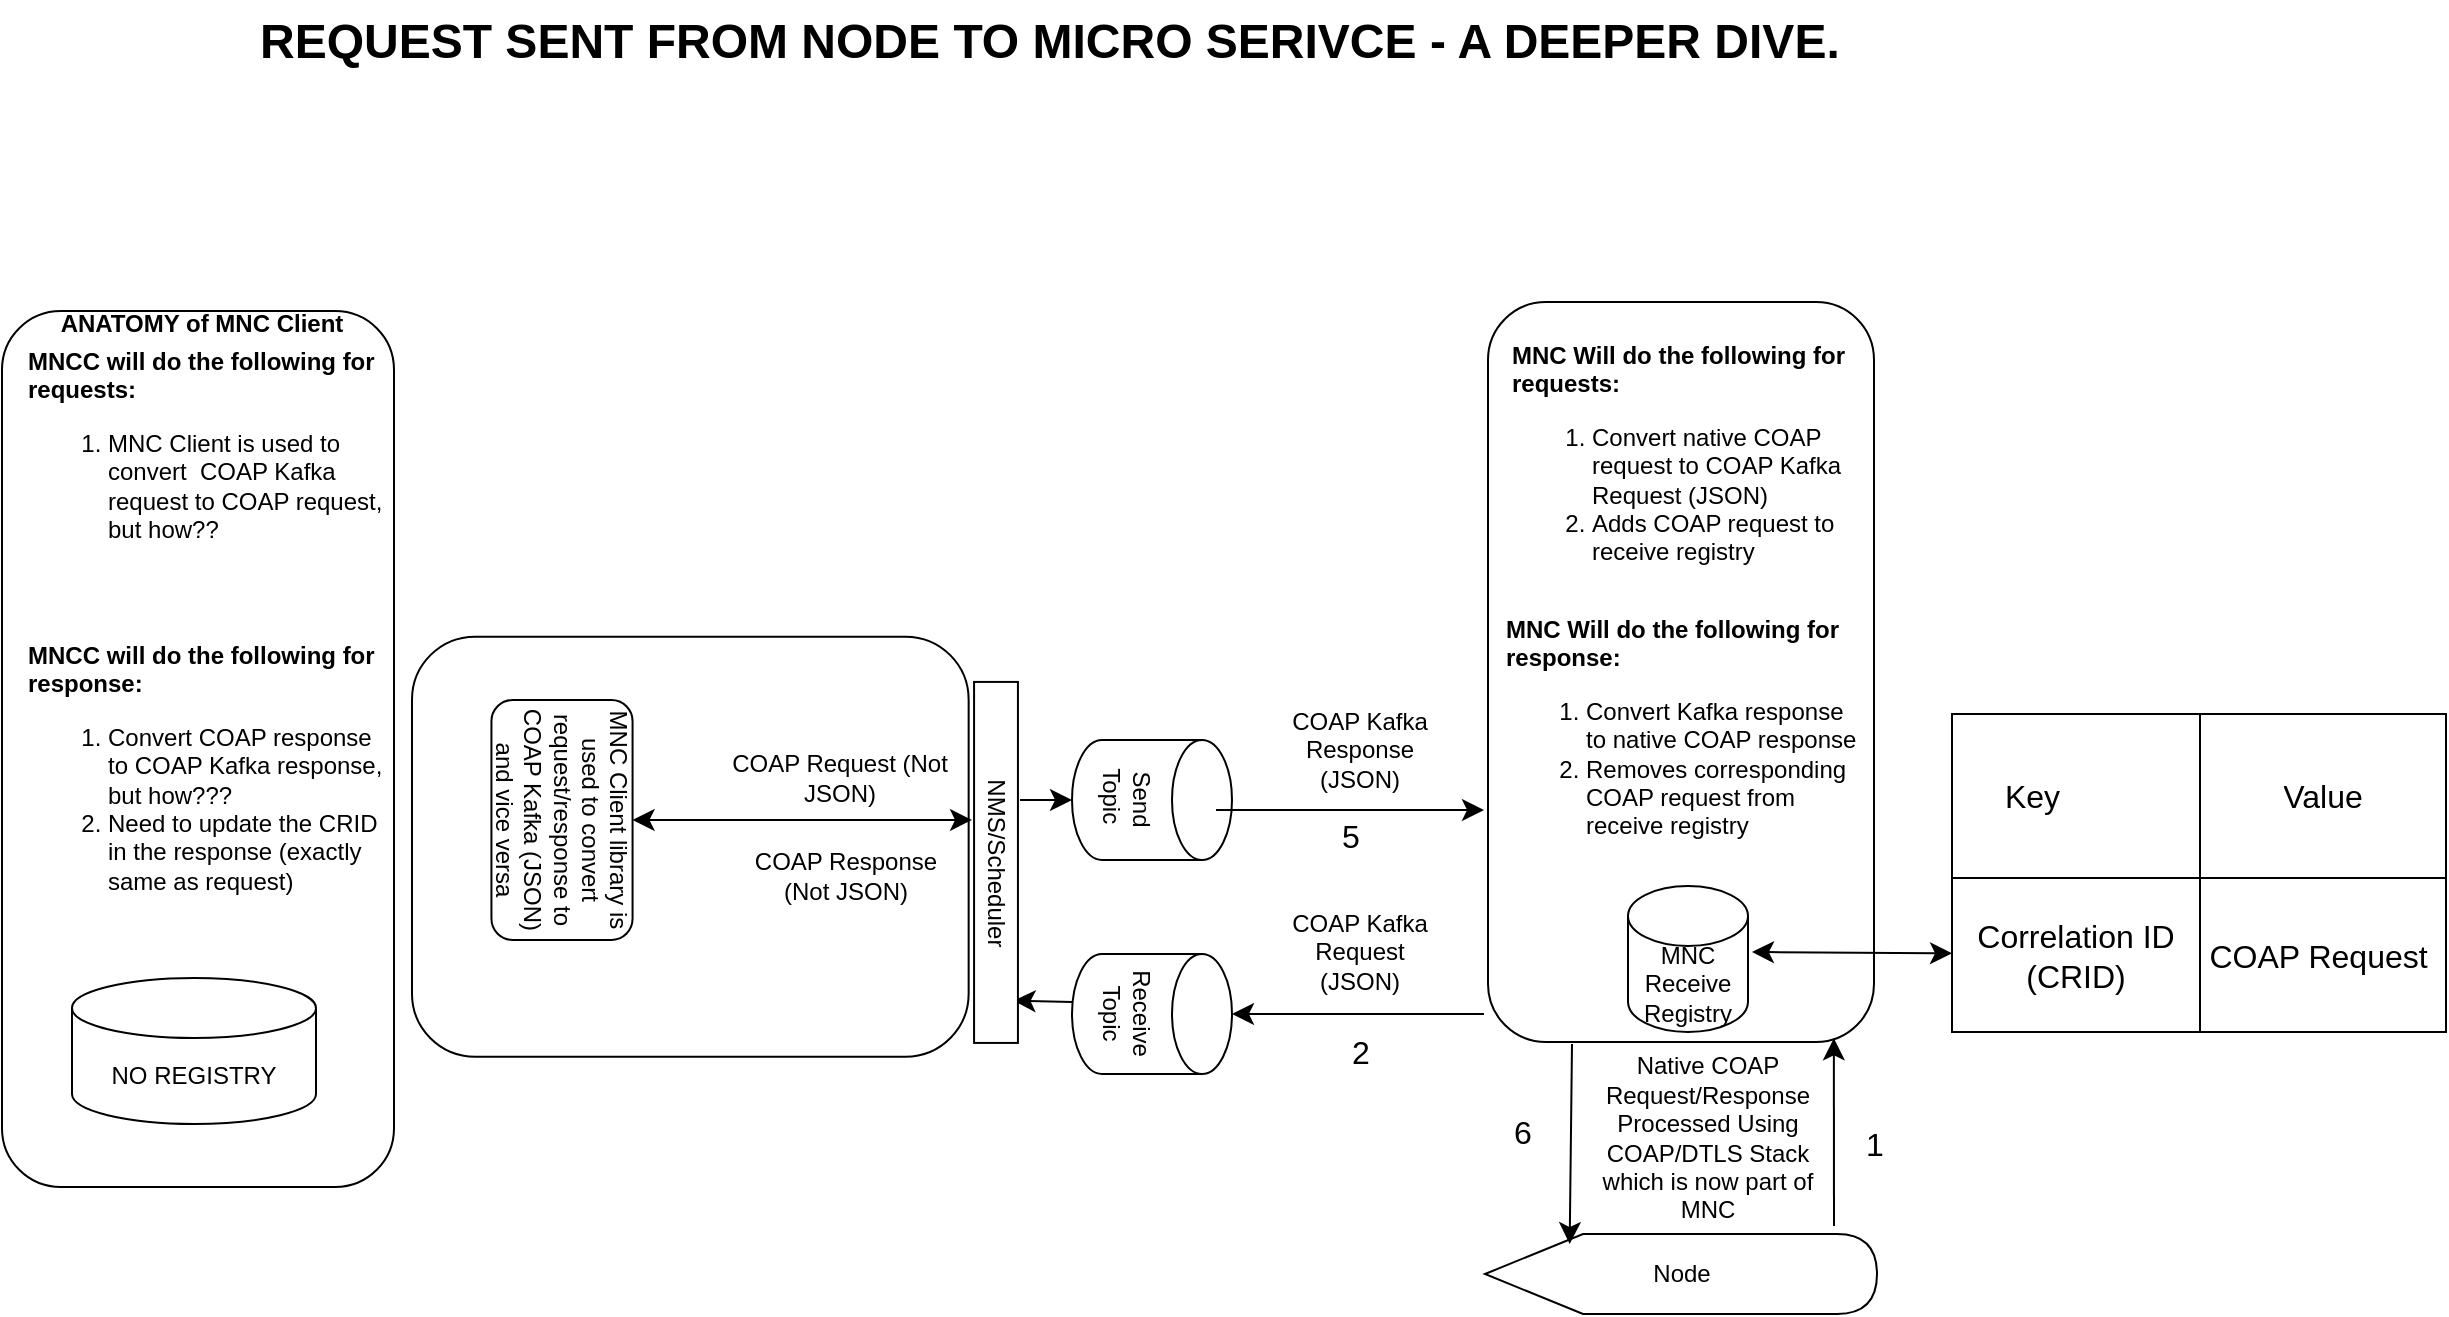 <mxfile version="27.1.6">
  <diagram name="Page-1" id="rOzXXXHk_BylpBzUH5-h">
    <mxGraphModel dx="1681" dy="987" grid="0" gridSize="10" guides="1" tooltips="1" connect="1" arrows="1" fold="1" page="0" pageScale="1" pageWidth="850" pageHeight="1100" math="0" shadow="0">
      <root>
        <mxCell id="0" />
        <mxCell id="1" parent="0" />
        <mxCell id="RWkT_HldE0pe_v-NqP8z-1" value="Node" style="shape=display;whiteSpace=wrap;html=1;" parent="1" vertex="1">
          <mxGeometry x="411.5" y="350" width="196" height="40" as="geometry" />
        </mxCell>
        <mxCell id="RWkT_HldE0pe_v-NqP8z-2" value="" style="rounded=1;whiteSpace=wrap;html=1;" parent="1" vertex="1">
          <mxGeometry x="413" y="-116" width="193" height="370" as="geometry" />
        </mxCell>
        <mxCell id="RWkT_HldE0pe_v-NqP8z-20" value="Send Topic&amp;nbsp;" style="shape=cylinder3;whiteSpace=wrap;html=1;boundedLbl=1;backgroundOutline=1;size=15;rotation=90;" parent="1" vertex="1">
          <mxGeometry x="215" y="93" width="60" height="80" as="geometry" />
        </mxCell>
        <mxCell id="RWkT_HldE0pe_v-NqP8z-21" value="Receive Topic" style="shape=cylinder3;whiteSpace=wrap;html=1;boundedLbl=1;backgroundOutline=1;size=15;rotation=90;" parent="1" vertex="1">
          <mxGeometry x="215" y="200" width="60" height="80" as="geometry" />
        </mxCell>
        <mxCell id="RWkT_HldE0pe_v-NqP8z-22" value="" style="endArrow=classic;html=1;rounded=0;fontSize=12;startSize=8;endSize=8;curved=1;entryX=0.5;entryY=1;entryDx=0;entryDy=0;entryPerimeter=0;" parent="1" target="RWkT_HldE0pe_v-NqP8z-20" edge="1">
          <mxGeometry width="50" height="50" relative="1" as="geometry">
            <mxPoint x="179" y="133" as="sourcePoint" />
            <mxPoint x="157" y="147" as="targetPoint" />
          </mxGeometry>
        </mxCell>
        <mxCell id="RWkT_HldE0pe_v-NqP8z-23" value="" style="endArrow=classic;html=1;rounded=0;fontSize=12;startSize=8;endSize=8;curved=1;" parent="1" edge="1">
          <mxGeometry width="50" height="50" relative="1" as="geometry">
            <mxPoint x="277" y="138" as="sourcePoint" />
            <mxPoint x="411" y="138" as="targetPoint" />
          </mxGeometry>
        </mxCell>
        <mxCell id="RWkT_HldE0pe_v-NqP8z-24" value="" style="endArrow=classic;html=1;rounded=0;fontSize=12;startSize=8;endSize=8;curved=1;" parent="1" target="RWkT_HldE0pe_v-NqP8z-21" edge="1">
          <mxGeometry width="50" height="50" relative="1" as="geometry">
            <mxPoint x="411" y="240" as="sourcePoint" />
            <mxPoint x="445" y="209.5" as="targetPoint" />
          </mxGeometry>
        </mxCell>
        <mxCell id="RWkT_HldE0pe_v-NqP8z-25" value="" style="endArrow=classic;html=1;rounded=0;fontSize=12;startSize=8;endSize=8;curved=1;entryX=0.216;entryY=0.125;entryDx=0;entryDy=0;entryPerimeter=0;" parent="1" target="RWkT_HldE0pe_v-NqP8z-1" edge="1">
          <mxGeometry width="50" height="50" relative="1" as="geometry">
            <mxPoint x="455" y="255" as="sourcePoint" />
            <mxPoint x="453" y="331" as="targetPoint" />
          </mxGeometry>
        </mxCell>
        <mxCell id="RWkT_HldE0pe_v-NqP8z-28" value="" style="endArrow=classic;html=1;rounded=0;fontSize=12;startSize=8;endSize=8;curved=1;entryX=0.896;entryY=0.995;entryDx=0;entryDy=0;entryPerimeter=0;" parent="1" target="RWkT_HldE0pe_v-NqP8z-2" edge="1">
          <mxGeometry width="50" height="50" relative="1" as="geometry">
            <mxPoint x="586" y="346" as="sourcePoint" />
            <mxPoint x="591" y="255" as="targetPoint" />
          </mxGeometry>
        </mxCell>
        <mxCell id="RWkT_HldE0pe_v-NqP8z-30" value="Native COAP Request/Response Processed Using COAP/DTLS Stack which is now part of MNC" style="text;html=1;align=center;verticalAlign=middle;whiteSpace=wrap;rounded=0;" parent="1" vertex="1">
          <mxGeometry x="460" y="287" width="126" height="30" as="geometry" />
        </mxCell>
        <mxCell id="RWkT_HldE0pe_v-NqP8z-32" value="COAP Kafka Response (JSON)" style="text;html=1;align=center;verticalAlign=middle;whiteSpace=wrap;rounded=0;" parent="1" vertex="1">
          <mxGeometry x="309" y="87" width="80" height="41" as="geometry" />
        </mxCell>
        <mxCell id="RWkT_HldE0pe_v-NqP8z-33" value="COAP Kafka Request (JSON)" style="text;html=1;align=center;verticalAlign=middle;whiteSpace=wrap;rounded=0;rotation=0;" parent="1" vertex="1">
          <mxGeometry x="308" y="180" width="82" height="57" as="geometry" />
        </mxCell>
        <mxCell id="RWkT_HldE0pe_v-NqP8z-34" value="" style="endArrow=classic;html=1;rounded=0;fontSize=12;startSize=8;endSize=8;curved=1;entryX=0.883;entryY=0.099;entryDx=0;entryDy=0;entryPerimeter=0;" parent="1" target="RWkT_HldE0pe_v-NqP8z-63" edge="1">
          <mxGeometry width="50" height="50" relative="1" as="geometry">
            <mxPoint x="205" y="234" as="sourcePoint" />
            <mxPoint x="292" y="237" as="targetPoint" />
          </mxGeometry>
        </mxCell>
        <mxCell id="RWkT_HldE0pe_v-NqP8z-35" value="&lt;div&gt;&lt;b&gt;MNC Will do the following for requests:&lt;/b&gt;&lt;/div&gt;&lt;ol&gt;&lt;li&gt;Convert native COAP&amp;nbsp; request to COAP Kafka Request (JSON)&lt;/li&gt;&lt;li&gt;Adds COAP request to receive registry&lt;/li&gt;&lt;/ol&gt;" style="text;html=1;whiteSpace=wrap;overflow=hidden;rounded=0;" parent="1" vertex="1">
          <mxGeometry x="423" y="-103" width="180" height="137" as="geometry" />
        </mxCell>
        <mxCell id="RWkT_HldE0pe_v-NqP8z-36" value="MNC Receive Registry" style="shape=cylinder3;whiteSpace=wrap;html=1;boundedLbl=1;backgroundOutline=1;size=15;" parent="1" vertex="1">
          <mxGeometry x="483" y="176" width="60" height="73" as="geometry" />
        </mxCell>
        <mxCell id="RWkT_HldE0pe_v-NqP8z-37" value="" style="shape=table;startSize=0;container=1;collapsible=0;childLayout=tableLayout;fontSize=16;" parent="1" vertex="1">
          <mxGeometry x="645" y="90" width="247" height="159" as="geometry" />
        </mxCell>
        <mxCell id="RWkT_HldE0pe_v-NqP8z-38" value="" style="shape=tableRow;horizontal=0;startSize=0;swimlaneHead=0;swimlaneBody=0;strokeColor=inherit;top=0;left=0;bottom=0;right=0;collapsible=0;dropTarget=0;fillColor=none;points=[[0,0.5],[1,0.5]];portConstraint=eastwest;fontSize=16;" parent="RWkT_HldE0pe_v-NqP8z-37" vertex="1">
          <mxGeometry width="247" height="82" as="geometry" />
        </mxCell>
        <mxCell id="RWkT_HldE0pe_v-NqP8z-39" value="Key&lt;span style=&quot;white-space: pre;&quot;&gt;&#x9;&lt;span style=&quot;white-space: pre;&quot;&gt;&#x9;&lt;/span&gt;&lt;/span&gt;" style="shape=partialRectangle;html=1;whiteSpace=wrap;connectable=0;strokeColor=inherit;overflow=hidden;fillColor=none;top=0;left=0;bottom=0;right=0;pointerEvents=1;fontSize=16;" parent="RWkT_HldE0pe_v-NqP8z-38" vertex="1">
          <mxGeometry width="124" height="82" as="geometry">
            <mxRectangle width="124" height="82" as="alternateBounds" />
          </mxGeometry>
        </mxCell>
        <mxCell id="RWkT_HldE0pe_v-NqP8z-40" value="Value" style="shape=partialRectangle;html=1;whiteSpace=wrap;connectable=0;strokeColor=inherit;overflow=hidden;fillColor=none;top=0;left=0;bottom=0;right=0;pointerEvents=1;fontSize=16;" parent="RWkT_HldE0pe_v-NqP8z-38" vertex="1">
          <mxGeometry x="124" width="123" height="82" as="geometry">
            <mxRectangle width="123" height="82" as="alternateBounds" />
          </mxGeometry>
        </mxCell>
        <mxCell id="RWkT_HldE0pe_v-NqP8z-41" value="" style="shape=tableRow;horizontal=0;startSize=0;swimlaneHead=0;swimlaneBody=0;strokeColor=inherit;top=0;left=0;bottom=0;right=0;collapsible=0;dropTarget=0;fillColor=none;points=[[0,0.5],[1,0.5]];portConstraint=eastwest;fontSize=16;" parent="RWkT_HldE0pe_v-NqP8z-37" vertex="1">
          <mxGeometry y="82" width="247" height="77" as="geometry" />
        </mxCell>
        <mxCell id="RWkT_HldE0pe_v-NqP8z-42" value="Correlation ID (CRID)" style="shape=partialRectangle;html=1;whiteSpace=wrap;connectable=0;strokeColor=inherit;overflow=hidden;fillColor=none;top=0;left=0;bottom=0;right=0;pointerEvents=1;fontSize=16;" parent="RWkT_HldE0pe_v-NqP8z-41" vertex="1">
          <mxGeometry width="124" height="77" as="geometry">
            <mxRectangle width="124" height="77" as="alternateBounds" />
          </mxGeometry>
        </mxCell>
        <mxCell id="RWkT_HldE0pe_v-NqP8z-43" value="COAP Request&amp;nbsp;" style="shape=partialRectangle;html=1;whiteSpace=wrap;connectable=0;strokeColor=inherit;overflow=hidden;fillColor=none;top=0;left=0;bottom=0;right=0;pointerEvents=1;fontSize=16;" parent="RWkT_HldE0pe_v-NqP8z-41" vertex="1">
          <mxGeometry x="124" width="123" height="77" as="geometry">
            <mxRectangle width="123" height="77" as="alternateBounds" />
          </mxGeometry>
        </mxCell>
        <mxCell id="RWkT_HldE0pe_v-NqP8z-44" value="" style="endArrow=classic;startArrow=classic;html=1;rounded=0;fontSize=12;startSize=8;endSize=8;curved=1;" parent="1" target="RWkT_HldE0pe_v-NqP8z-41" edge="1">
          <mxGeometry width="50" height="50" relative="1" as="geometry">
            <mxPoint x="545" y="209" as="sourcePoint" />
            <mxPoint x="641" y="212" as="targetPoint" />
          </mxGeometry>
        </mxCell>
        <mxCell id="RWkT_HldE0pe_v-NqP8z-45" value="&lt;div&gt;&lt;b&gt;MNC Will do the following for response:&lt;/b&gt;&lt;/div&gt;&lt;ol&gt;&lt;li&gt;Convert Kafka response to native COAP response&lt;/li&gt;&lt;li&gt;Removes corresponding COAP request from receive registry&lt;/li&gt;&lt;/ol&gt;" style="text;html=1;whiteSpace=wrap;overflow=hidden;rounded=0;" parent="1" vertex="1">
          <mxGeometry x="419.5" y="34" width="180" height="137" as="geometry" />
        </mxCell>
        <mxCell id="RWkT_HldE0pe_v-NqP8z-46" value="" style="rounded=1;whiteSpace=wrap;html=1;" parent="1" vertex="1">
          <mxGeometry x="-330" y="-111.5" width="196" height="438" as="geometry" />
        </mxCell>
        <mxCell id="RWkT_HldE0pe_v-NqP8z-47" value="&lt;div align=&quot;center&quot;&gt;&lt;b&gt;ANATOMY of MNC Client&lt;/b&gt;&lt;/div&gt;" style="text;html=1;align=center;verticalAlign=middle;whiteSpace=wrap;rounded=0;" parent="1" vertex="1">
          <mxGeometry x="-319" y="-120" width="178" height="30" as="geometry" />
        </mxCell>
        <mxCell id="RWkT_HldE0pe_v-NqP8z-48" value="&lt;div&gt;&lt;b&gt;MNCC will do the following for requests:&lt;/b&gt;&lt;/div&gt;&lt;ol&gt;&lt;li&gt;MNC Client is used to convert&amp;nbsp; COAP Kafka request to COAP request, but how??&lt;/li&gt;&lt;/ol&gt;" style="text;html=1;whiteSpace=wrap;overflow=hidden;rounded=0;" parent="1" vertex="1">
          <mxGeometry x="-319" y="-100" width="180" height="116" as="geometry" />
        </mxCell>
        <mxCell id="RWkT_HldE0pe_v-NqP8z-49" value="&lt;div&gt;&lt;b&gt;MNCC will do the following for response:&lt;/b&gt;&lt;/div&gt;&lt;ol&gt;&lt;li&gt;Convert COAP response to COAP Kafka response, but how???&amp;nbsp;&lt;/li&gt;&lt;li&gt;Need to update the CRID in the response (exactly same as request)&lt;/li&gt;&lt;/ol&gt;" style="text;html=1;whiteSpace=wrap;overflow=hidden;rounded=0;" parent="1" vertex="1">
          <mxGeometry x="-319" y="47" width="180" height="137" as="geometry" />
        </mxCell>
        <mxCell id="RWkT_HldE0pe_v-NqP8z-50" value="NO REGISTRY" style="shape=cylinder3;whiteSpace=wrap;html=1;boundedLbl=1;backgroundOutline=1;size=15;" parent="1" vertex="1">
          <mxGeometry x="-295" y="222" width="122" height="73" as="geometry" />
        </mxCell>
        <mxCell id="RWkT_HldE0pe_v-NqP8z-64" value="&lt;h1 style=&quot;margin-top: 0px;&quot;&gt;REQUEST SENT FROM NODE TO MICRO SERIVCE - A DEEPER DIVE.&lt;/h1&gt;&lt;p&gt;&lt;br&gt;&lt;/p&gt;" style="text;html=1;whiteSpace=wrap;overflow=hidden;rounded=0;" parent="1" vertex="1">
          <mxGeometry x="-203" y="-267" width="823" height="48" as="geometry" />
        </mxCell>
        <mxCell id="kJAYYw9D8IFCnqC6EgTu-1" value="1" style="text;strokeColor=none;fillColor=none;html=1;align=center;verticalAlign=middle;whiteSpace=wrap;rounded=0;fontSize=16;" parent="1" vertex="1">
          <mxGeometry x="588" y="295" width="37" height="19.5" as="geometry" />
        </mxCell>
        <mxCell id="kJAYYw9D8IFCnqC6EgTu-2" value="6" style="text;strokeColor=none;fillColor=none;html=1;align=center;verticalAlign=middle;whiteSpace=wrap;rounded=0;fontSize=16;" parent="1" vertex="1">
          <mxGeometry x="411.5" y="289" width="37" height="19.5" as="geometry" />
        </mxCell>
        <mxCell id="kJAYYw9D8IFCnqC6EgTu-3" value="5" style="text;strokeColor=none;fillColor=none;html=1;align=center;verticalAlign=middle;whiteSpace=wrap;rounded=0;fontSize=16;" parent="1" vertex="1">
          <mxGeometry x="326" y="141" width="37" height="19.5" as="geometry" />
        </mxCell>
        <mxCell id="kJAYYw9D8IFCnqC6EgTu-4" value="2" style="text;strokeColor=none;fillColor=none;html=1;align=center;verticalAlign=middle;whiteSpace=wrap;rounded=0;fontSize=16;" parent="1" vertex="1">
          <mxGeometry x="330.5" y="248.75" width="37" height="19.5" as="geometry" />
        </mxCell>
        <mxCell id="kJAYYw9D8IFCnqC6EgTu-5" value="3" style="text;strokeColor=none;fillColor=none;html=1;align=center;verticalAlign=middle;whiteSpace=wrap;rounded=0;fontSize=16;" parent="1" vertex="1">
          <mxGeometry x="-5" y="144" width="37" height="19.5" as="geometry" />
        </mxCell>
        <mxCell id="kJAYYw9D8IFCnqC6EgTu-6" value="4" style="text;strokeColor=none;fillColor=none;html=1;align=center;verticalAlign=middle;whiteSpace=wrap;rounded=0;fontSize=16;" parent="1" vertex="1">
          <mxGeometry x="49" y="144" width="37" height="19.5" as="geometry" />
        </mxCell>
        <mxCell id="Khxq0fqZCUGNmzzF6dOt-1" value="" style="group;rotation=90;" vertex="1" connectable="0" parent="1">
          <mxGeometry x="-79" y="-1" width="336.25" height="308" as="geometry" />
        </mxCell>
        <mxCell id="RWkT_HldE0pe_v-NqP8z-10" value="" style="rounded=1;whiteSpace=wrap;html=1;align=left;rotation=90;" parent="Khxq0fqZCUGNmzzF6dOt-1" vertex="1">
          <mxGeometry x="-11.84" y="18.16" width="210" height="278.33" as="geometry" />
        </mxCell>
        <mxCell id="RWkT_HldE0pe_v-NqP8z-9" value="MNC Client library is used to convert request/response to COAP Kafka (JSON) and vice versa" style="rounded=1;whiteSpace=wrap;html=1;rotation=90;" parent="Khxq0fqZCUGNmzzF6dOt-1" vertex="1">
          <mxGeometry x="-31" y="108.706" width="120" height="70.563" as="geometry" />
        </mxCell>
        <mxCell id="RWkT_HldE0pe_v-NqP8z-14" value="COAP Request (Not JSON)" style="text;html=1;align=center;verticalAlign=middle;whiteSpace=wrap;rounded=0;rotation=0;" parent="Khxq0fqZCUGNmzzF6dOt-1" vertex="1">
          <mxGeometry x="113" y="108.706" width="110" height="28.607" as="geometry" />
        </mxCell>
        <mxCell id="RWkT_HldE0pe_v-NqP8z-60" value="COAP Response (Not JSON)" style="text;html=1;align=center;verticalAlign=middle;whiteSpace=wrap;rounded=0;rotation=0;" parent="Khxq0fqZCUGNmzzF6dOt-1" vertex="1">
          <mxGeometry x="116" y="157.337" width="110" height="28.607" as="geometry" />
        </mxCell>
        <mxCell id="RWkT_HldE0pe_v-NqP8z-62" value="" style="endArrow=classic;startArrow=classic;html=1;rounded=0;fontSize=12;startSize=8;endSize=8;curved=1;entryX=0.5;entryY=1;entryDx=0;entryDy=0;" parent="Khxq0fqZCUGNmzzF6dOt-1" source="RWkT_HldE0pe_v-NqP8z-9" edge="1">
          <mxGeometry width="50" height="50" relative="1" as="geometry">
            <mxPoint x="144" y="121.102" as="sourcePoint" />
            <mxPoint x="234" y="143.988" as="targetPoint" />
          </mxGeometry>
        </mxCell>
        <mxCell id="RWkT_HldE0pe_v-NqP8z-63" value="NMS/Scheduler" style="rounded=0;whiteSpace=wrap;html=1;rotation=90;" parent="Khxq0fqZCUGNmzzF6dOt-1" vertex="1">
          <mxGeometry x="155.75" y="154.25" width="180.5" height="21.93" as="geometry" />
        </mxCell>
      </root>
    </mxGraphModel>
  </diagram>
</mxfile>
